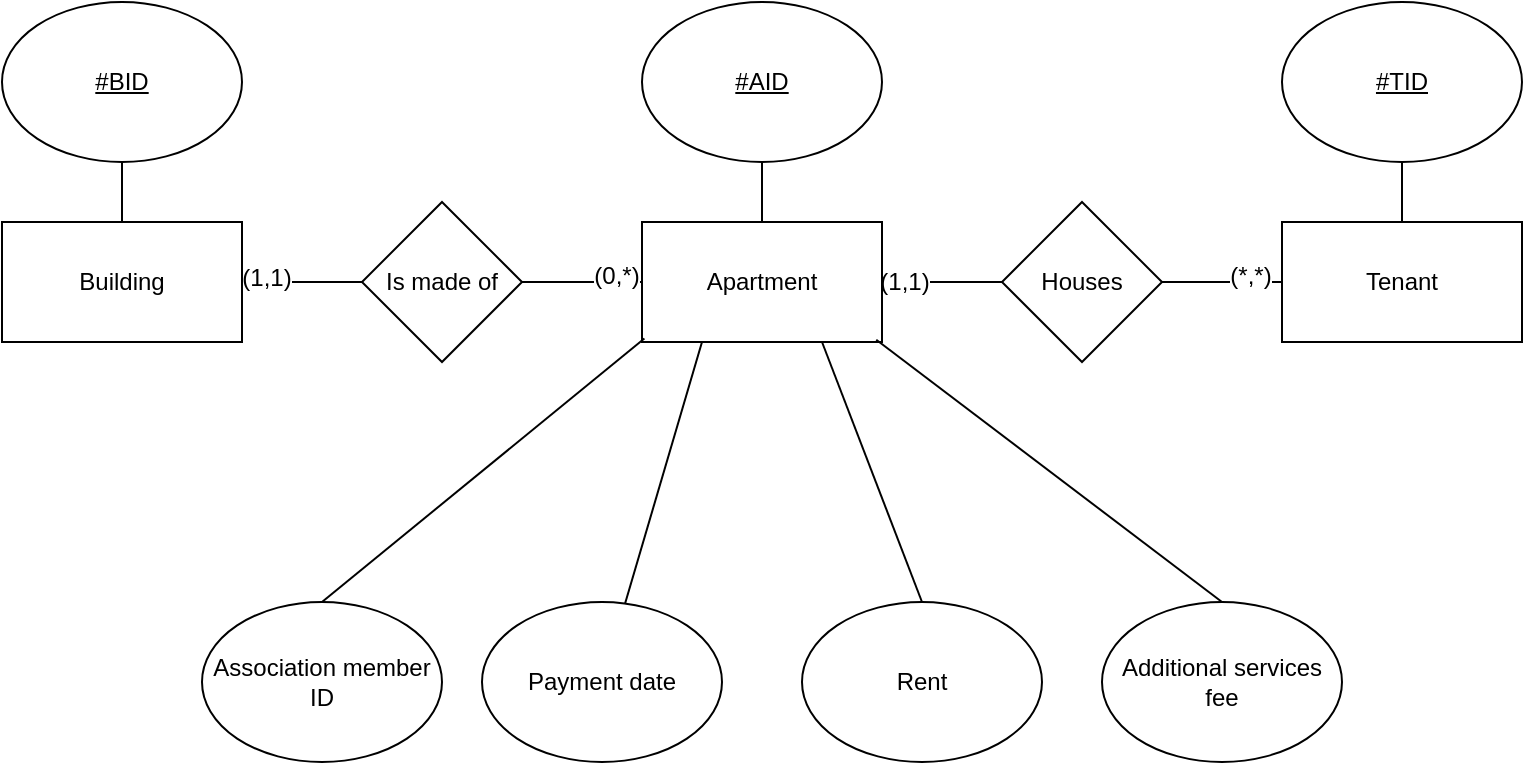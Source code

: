<mxfile version="10.4.9" type="github"><diagram id="gHBVR2tQSCGrMxDGx0lq" name="Page-1"><mxGraphModel dx="840" dy="413" grid="1" gridSize="10" guides="1" tooltips="1" connect="1" arrows="1" fold="1" page="1" pageScale="1" pageWidth="2000" pageHeight="2000" math="0" shadow="0"><root><mxCell id="0"/><mxCell id="1" parent="0"/><mxCell id="AgRWey4gOhMCR03bnwhR-9" style="edgeStyle=none;rounded=0;orthogonalLoop=1;jettySize=auto;html=1;exitX=1;exitY=0.5;exitDx=0;exitDy=0;entryX=0;entryY=0.5;entryDx=0;entryDy=0;endArrow=none;endFill=0;" edge="1" parent="1" source="AgRWey4gOhMCR03bnwhR-1" target="AgRWey4gOhMCR03bnwhR-8"><mxGeometry relative="1" as="geometry"/></mxCell><mxCell id="AgRWey4gOhMCR03bnwhR-13" value="(1,1)" style="text;html=1;resizable=0;points=[];align=center;verticalAlign=middle;labelBackgroundColor=#ffffff;" vertex="1" connectable="0" parent="AgRWey4gOhMCR03bnwhR-9"><mxGeometry x="-0.633" relative="1" as="geometry"><mxPoint as="offset"/></mxGeometry></mxCell><mxCell id="AgRWey4gOhMCR03bnwhR-27" value="" style="edgeStyle=none;rounded=0;orthogonalLoop=1;jettySize=auto;html=1;endArrow=none;endFill=0;exitX=0.25;exitY=1;exitDx=0;exitDy=0;" edge="1" parent="1" source="AgRWey4gOhMCR03bnwhR-1" target="AgRWey4gOhMCR03bnwhR-26"><mxGeometry relative="1" as="geometry"/></mxCell><mxCell id="AgRWey4gOhMCR03bnwhR-1" value="Apartment" style="rounded=0;whiteSpace=wrap;html=1;" vertex="1" parent="1"><mxGeometry x="360" y="160" width="120" height="60" as="geometry"/></mxCell><mxCell id="AgRWey4gOhMCR03bnwhR-6" style="rounded=0;orthogonalLoop=1;jettySize=auto;html=1;exitX=1;exitY=0.5;exitDx=0;exitDy=0;entryX=0;entryY=0.5;entryDx=0;entryDy=0;endArrow=none;endFill=0;" edge="1" parent="1" source="AgRWey4gOhMCR03bnwhR-2" target="AgRWey4gOhMCR03bnwhR-5"><mxGeometry relative="1" as="geometry"/></mxCell><mxCell id="AgRWey4gOhMCR03bnwhR-12" value="(1,1)" style="text;html=1;resizable=0;points=[];align=center;verticalAlign=middle;labelBackgroundColor=#ffffff;" vertex="1" connectable="0" parent="AgRWey4gOhMCR03bnwhR-6"><mxGeometry x="-0.6" y="2" relative="1" as="geometry"><mxPoint as="offset"/></mxGeometry></mxCell><mxCell id="AgRWey4gOhMCR03bnwhR-2" value="Building" style="rounded=0;whiteSpace=wrap;html=1;" vertex="1" parent="1"><mxGeometry x="40" y="160" width="120" height="60" as="geometry"/></mxCell><mxCell id="AgRWey4gOhMCR03bnwhR-4" value="Tenant" style="rounded=0;whiteSpace=wrap;html=1;" vertex="1" parent="1"><mxGeometry x="680" y="160" width="120" height="60" as="geometry"/></mxCell><mxCell id="AgRWey4gOhMCR03bnwhR-7" style="edgeStyle=none;rounded=0;orthogonalLoop=1;jettySize=auto;html=1;exitX=1;exitY=0.5;exitDx=0;exitDy=0;entryX=0;entryY=0.5;entryDx=0;entryDy=0;endArrow=none;endFill=0;" edge="1" parent="1" source="AgRWey4gOhMCR03bnwhR-5" target="AgRWey4gOhMCR03bnwhR-1"><mxGeometry relative="1" as="geometry"/></mxCell><mxCell id="AgRWey4gOhMCR03bnwhR-11" value="(0,*)" style="text;html=1;resizable=0;points=[];align=center;verticalAlign=middle;labelBackgroundColor=#ffffff;" vertex="1" connectable="0" parent="AgRWey4gOhMCR03bnwhR-7"><mxGeometry x="0.567" y="3" relative="1" as="geometry"><mxPoint as="offset"/></mxGeometry></mxCell><mxCell id="AgRWey4gOhMCR03bnwhR-5" value="Is made of" style="rhombus;whiteSpace=wrap;html=1;" vertex="1" parent="1"><mxGeometry x="220" y="150" width="80" height="80" as="geometry"/></mxCell><mxCell id="AgRWey4gOhMCR03bnwhR-10" style="edgeStyle=none;rounded=0;orthogonalLoop=1;jettySize=auto;html=1;exitX=1;exitY=0.5;exitDx=0;exitDy=0;entryX=0;entryY=0.5;entryDx=0;entryDy=0;endArrow=none;endFill=0;" edge="1" parent="1" source="AgRWey4gOhMCR03bnwhR-8" target="AgRWey4gOhMCR03bnwhR-4"><mxGeometry relative="1" as="geometry"/></mxCell><mxCell id="AgRWey4gOhMCR03bnwhR-14" value="(*,*)" style="text;html=1;resizable=0;points=[];align=center;verticalAlign=middle;labelBackgroundColor=#ffffff;" vertex="1" connectable="0" parent="AgRWey4gOhMCR03bnwhR-10"><mxGeometry x="0.467" y="3" relative="1" as="geometry"><mxPoint as="offset"/></mxGeometry></mxCell><mxCell id="AgRWey4gOhMCR03bnwhR-8" value="Houses" style="rhombus;whiteSpace=wrap;html=1;" vertex="1" parent="1"><mxGeometry x="540" y="150" width="80" height="80" as="geometry"/></mxCell><mxCell id="AgRWey4gOhMCR03bnwhR-19" style="edgeStyle=none;rounded=0;orthogonalLoop=1;jettySize=auto;html=1;exitX=0.5;exitY=1;exitDx=0;exitDy=0;entryX=0.5;entryY=0;entryDx=0;entryDy=0;endArrow=none;endFill=0;" edge="1" parent="1" source="AgRWey4gOhMCR03bnwhR-15" target="AgRWey4gOhMCR03bnwhR-2"><mxGeometry relative="1" as="geometry"/></mxCell><mxCell id="AgRWey4gOhMCR03bnwhR-15" value="&lt;u&gt;#BID&lt;/u&gt;" style="ellipse;whiteSpace=wrap;html=1;" vertex="1" parent="1"><mxGeometry x="40" y="50" width="120" height="80" as="geometry"/></mxCell><mxCell id="AgRWey4gOhMCR03bnwhR-20" style="edgeStyle=none;rounded=0;orthogonalLoop=1;jettySize=auto;html=1;exitX=0.5;exitY=1;exitDx=0;exitDy=0;entryX=0.5;entryY=0;entryDx=0;entryDy=0;endArrow=none;endFill=0;" edge="1" parent="1" source="AgRWey4gOhMCR03bnwhR-16" target="AgRWey4gOhMCR03bnwhR-4"><mxGeometry relative="1" as="geometry"/></mxCell><mxCell id="AgRWey4gOhMCR03bnwhR-16" value="&lt;u&gt;#TID&lt;/u&gt;" style="ellipse;whiteSpace=wrap;html=1;" vertex="1" parent="1"><mxGeometry x="680" y="50" width="120" height="80" as="geometry"/></mxCell><mxCell id="AgRWey4gOhMCR03bnwhR-18" style="edgeStyle=none;rounded=0;orthogonalLoop=1;jettySize=auto;html=1;exitX=0.5;exitY=1;exitDx=0;exitDy=0;entryX=0.5;entryY=0;entryDx=0;entryDy=0;endArrow=none;endFill=0;" edge="1" parent="1" source="AgRWey4gOhMCR03bnwhR-17" target="AgRWey4gOhMCR03bnwhR-1"><mxGeometry relative="1" as="geometry"/></mxCell><mxCell id="AgRWey4gOhMCR03bnwhR-17" value="&lt;u&gt;#AID&lt;/u&gt;" style="ellipse;whiteSpace=wrap;html=1;" vertex="1" parent="1"><mxGeometry x="360" y="50" width="120" height="80" as="geometry"/></mxCell><mxCell id="AgRWey4gOhMCR03bnwhR-22" style="edgeStyle=none;rounded=0;orthogonalLoop=1;jettySize=auto;html=1;exitX=0.5;exitY=0;exitDx=0;exitDy=0;endArrow=none;endFill=0;entryX=0.01;entryY=0.971;entryDx=0;entryDy=0;entryPerimeter=0;" edge="1" parent="1" source="AgRWey4gOhMCR03bnwhR-21" target="AgRWey4gOhMCR03bnwhR-1"><mxGeometry relative="1" as="geometry"/></mxCell><mxCell id="AgRWey4gOhMCR03bnwhR-21" value="Association member ID" style="ellipse;whiteSpace=wrap;html=1;" vertex="1" parent="1"><mxGeometry x="140" y="350" width="120" height="80" as="geometry"/></mxCell><mxCell id="AgRWey4gOhMCR03bnwhR-28" style="edgeStyle=none;rounded=0;orthogonalLoop=1;jettySize=auto;html=1;exitX=0.5;exitY=0;exitDx=0;exitDy=0;entryX=0.75;entryY=1;entryDx=0;entryDy=0;endArrow=none;endFill=0;" edge="1" parent="1" source="AgRWey4gOhMCR03bnwhR-25" target="AgRWey4gOhMCR03bnwhR-1"><mxGeometry relative="1" as="geometry"/></mxCell><mxCell id="AgRWey4gOhMCR03bnwhR-25" value="Rent" style="ellipse;whiteSpace=wrap;html=1;" vertex="1" parent="1"><mxGeometry x="440" y="350" width="120" height="80" as="geometry"/></mxCell><mxCell id="AgRWey4gOhMCR03bnwhR-26" value="Payment date" style="ellipse;whiteSpace=wrap;html=1;" vertex="1" parent="1"><mxGeometry x="280" y="350" width="120" height="80" as="geometry"/></mxCell><mxCell id="AgRWey4gOhMCR03bnwhR-30" style="edgeStyle=none;rounded=0;orthogonalLoop=1;jettySize=auto;html=1;exitX=0.5;exitY=0;exitDx=0;exitDy=0;entryX=0.976;entryY=0.981;entryDx=0;entryDy=0;entryPerimeter=0;endArrow=none;endFill=0;" edge="1" parent="1" source="AgRWey4gOhMCR03bnwhR-29" target="AgRWey4gOhMCR03bnwhR-1"><mxGeometry relative="1" as="geometry"/></mxCell><mxCell id="AgRWey4gOhMCR03bnwhR-29" value="Additional services fee" style="ellipse;whiteSpace=wrap;html=1;" vertex="1" parent="1"><mxGeometry x="590" y="350" width="120" height="80" as="geometry"/></mxCell></root></mxGraphModel></diagram></mxfile>